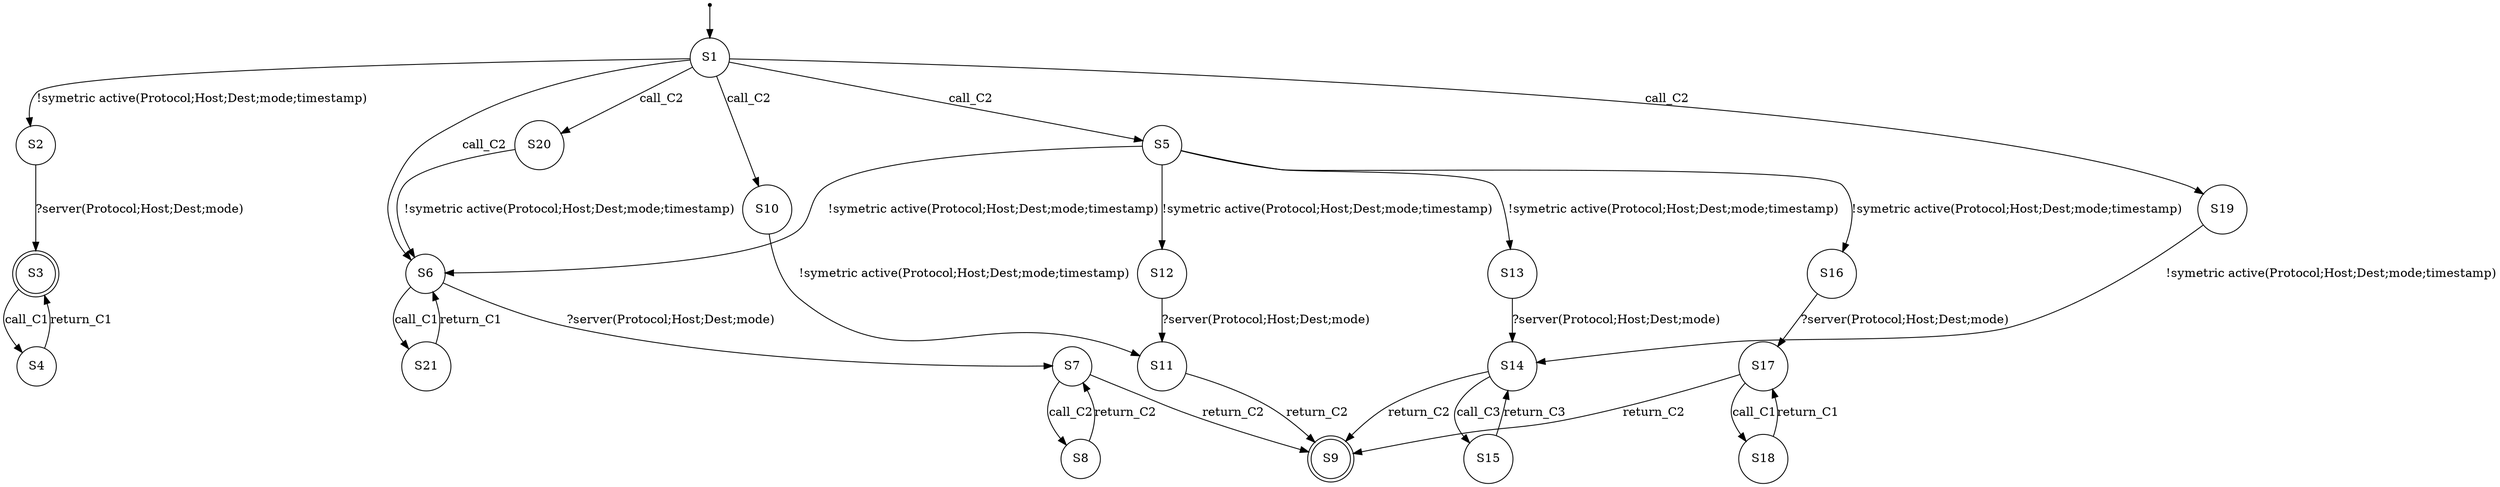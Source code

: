 digraph LTS {
S00[shape=point]
S1[label=S1,shape=circle];
S2[label=S2,shape=circle];
S3[label=S3,shape=doublecircle];
S4[label=S4,shape=circle];
S5[label=S5,shape=circle];
S6[label=S6,shape=circle];
S7[label=S7,shape=circle];
S8[label=S8,shape=circle];
S9[label=S9,shape=doublecircle];
S10[label=S10,shape=circle];
S11[label=S11,shape=circle];
S12[label=S12,shape=circle];
S13[label=S13,shape=circle];
S14[label=S14,shape=circle];
S15[label=S15,shape=circle];
S16[label=S16,shape=circle];
S17[label=S17,shape=circle];
S18[label=S18,shape=circle];
S19[label=S19,shape=circle];
S20[label=S20,shape=circle];
S21[label=S21,shape=circle];
S00 -> S1
S1 -> S2[label ="!symetric active(Protocol;Host;Dest;mode;timestamp)"];
S1 -> S5[label ="call_C2"];
S1 -> S6[label ="call_C2"];
S1 -> S10[label ="call_C2"];
S1 -> S19[label ="call_C2"];
S1 -> S20[label ="call_C2"];
S2 -> S3[label ="?server(Protocol;Host;Dest;mode)"];
S3 -> S4[label ="call_C1"];
S4 -> S3[label ="return_C1"];
S5 -> S6[label ="!symetric active(Protocol;Host;Dest;mode;timestamp)"];
S5 -> S12[label ="!symetric active(Protocol;Host;Dest;mode;timestamp)"];
S5 -> S13[label ="!symetric active(Protocol;Host;Dest;mode;timestamp)"];
S5 -> S16[label ="!symetric active(Protocol;Host;Dest;mode;timestamp)"];
S6 -> S7[label ="?server(Protocol;Host;Dest;mode)"];
S6 -> S21[label ="call_C1"];
S7 -> S8[label ="call_C2"];
S7 -> S9[label ="return_C2"];
S8 -> S7[label ="return_C2"];
S10 -> S11[label ="!symetric active(Protocol;Host;Dest;mode;timestamp)"];
S11 -> S9[label ="return_C2"];
S12 -> S11[label ="?server(Protocol;Host;Dest;mode)"];
S13 -> S14[label ="?server(Protocol;Host;Dest;mode)"];
S14 -> S9[label ="return_C2"];
S14 -> S15[label ="call_C3"];
S15 -> S14[label ="return_C3"];
S16 -> S17[label ="?server(Protocol;Host;Dest;mode)"];
S17 -> S9[label ="return_C2"];
S17 -> S18[label ="call_C1"];
S18 -> S17[label ="return_C1"];
S19 -> S14[label ="!symetric active(Protocol;Host;Dest;mode;timestamp)"];
S20 -> S6[label ="!symetric active(Protocol;Host;Dest;mode;timestamp)"];
S21 -> S6[label ="return_C1"];
}
